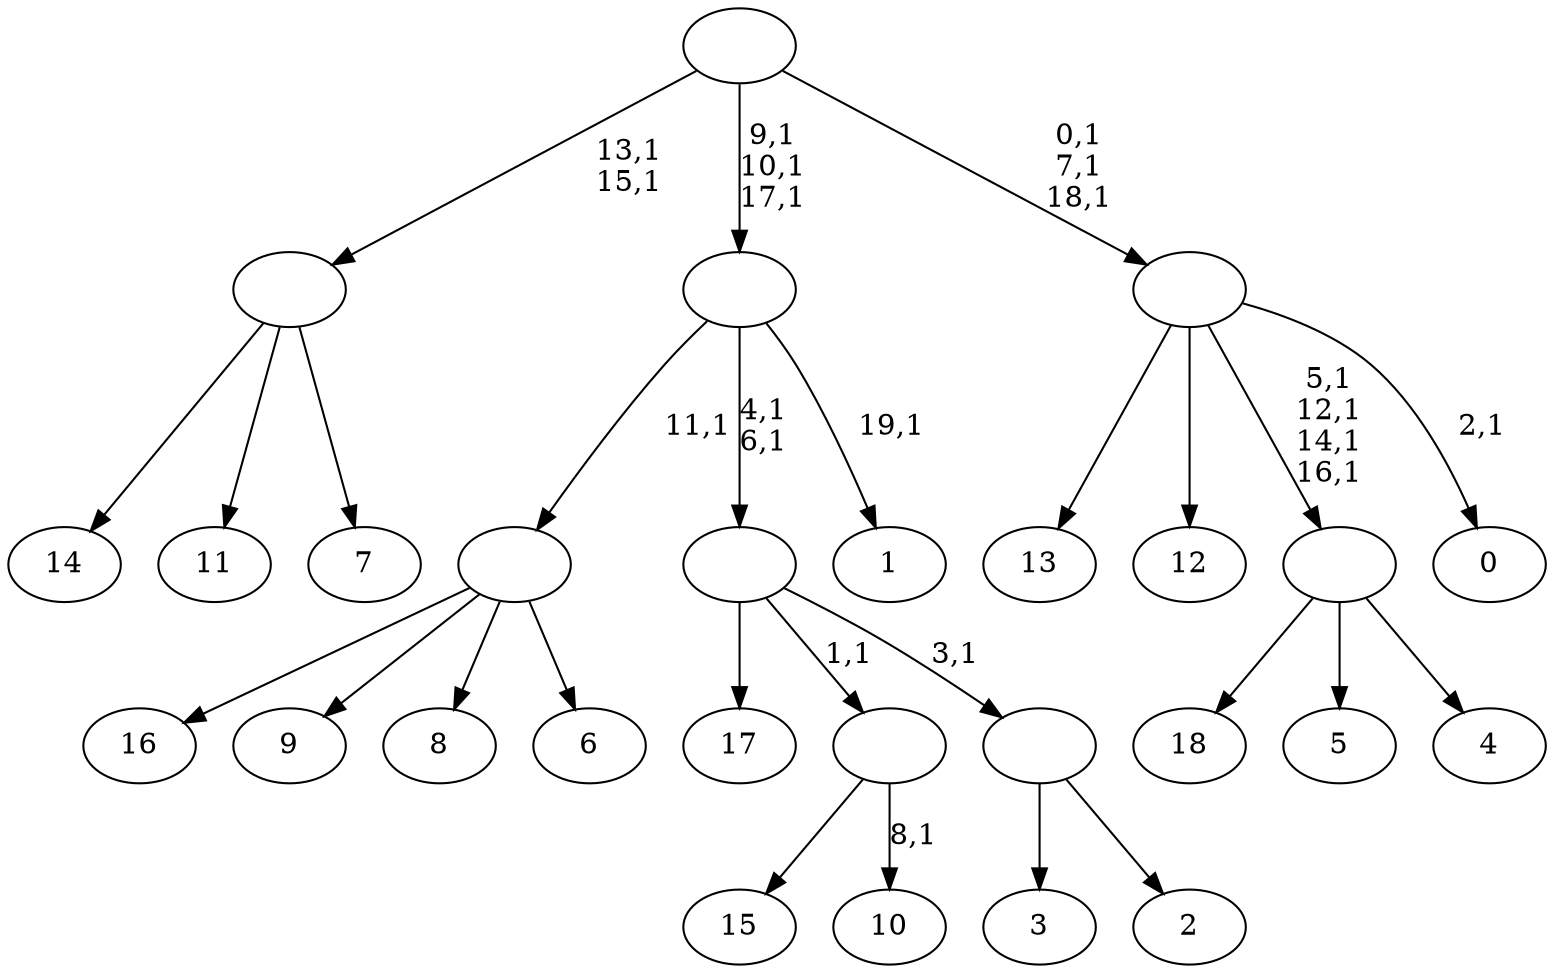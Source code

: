 digraph T {
	39 [label="18"]
	38 [label="17"]
	37 [label="16"]
	36 [label="15"]
	35 [label="14"]
	34 [label="13"]
	33 [label="12"]
	32 [label="11"]
	31 [label="10"]
	29 [label=""]
	28 [label="9"]
	27 [label="8"]
	26 [label="7"]
	25 [label=""]
	23 [label="6"]
	22 [label=""]
	21 [label="5"]
	20 [label="4"]
	19 [label=""]
	15 [label="3"]
	14 [label="2"]
	13 [label=""]
	12 [label=""]
	10 [label="1"]
	8 [label=""]
	5 [label="0"]
	3 [label=""]
	0 [label=""]
	29 -> 31 [label="8,1"]
	29 -> 36 [label=""]
	25 -> 35 [label=""]
	25 -> 32 [label=""]
	25 -> 26 [label=""]
	22 -> 37 [label=""]
	22 -> 28 [label=""]
	22 -> 27 [label=""]
	22 -> 23 [label=""]
	19 -> 39 [label=""]
	19 -> 21 [label=""]
	19 -> 20 [label=""]
	13 -> 15 [label=""]
	13 -> 14 [label=""]
	12 -> 38 [label=""]
	12 -> 29 [label="1,1"]
	12 -> 13 [label="3,1"]
	8 -> 10 [label="19,1"]
	8 -> 12 [label="4,1\n6,1"]
	8 -> 22 [label="11,1"]
	3 -> 5 [label="2,1"]
	3 -> 19 [label="5,1\n12,1\n14,1\n16,1"]
	3 -> 34 [label=""]
	3 -> 33 [label=""]
	0 -> 3 [label="0,1\n7,1\n18,1"]
	0 -> 8 [label="9,1\n10,1\n17,1"]
	0 -> 25 [label="13,1\n15,1"]
}

